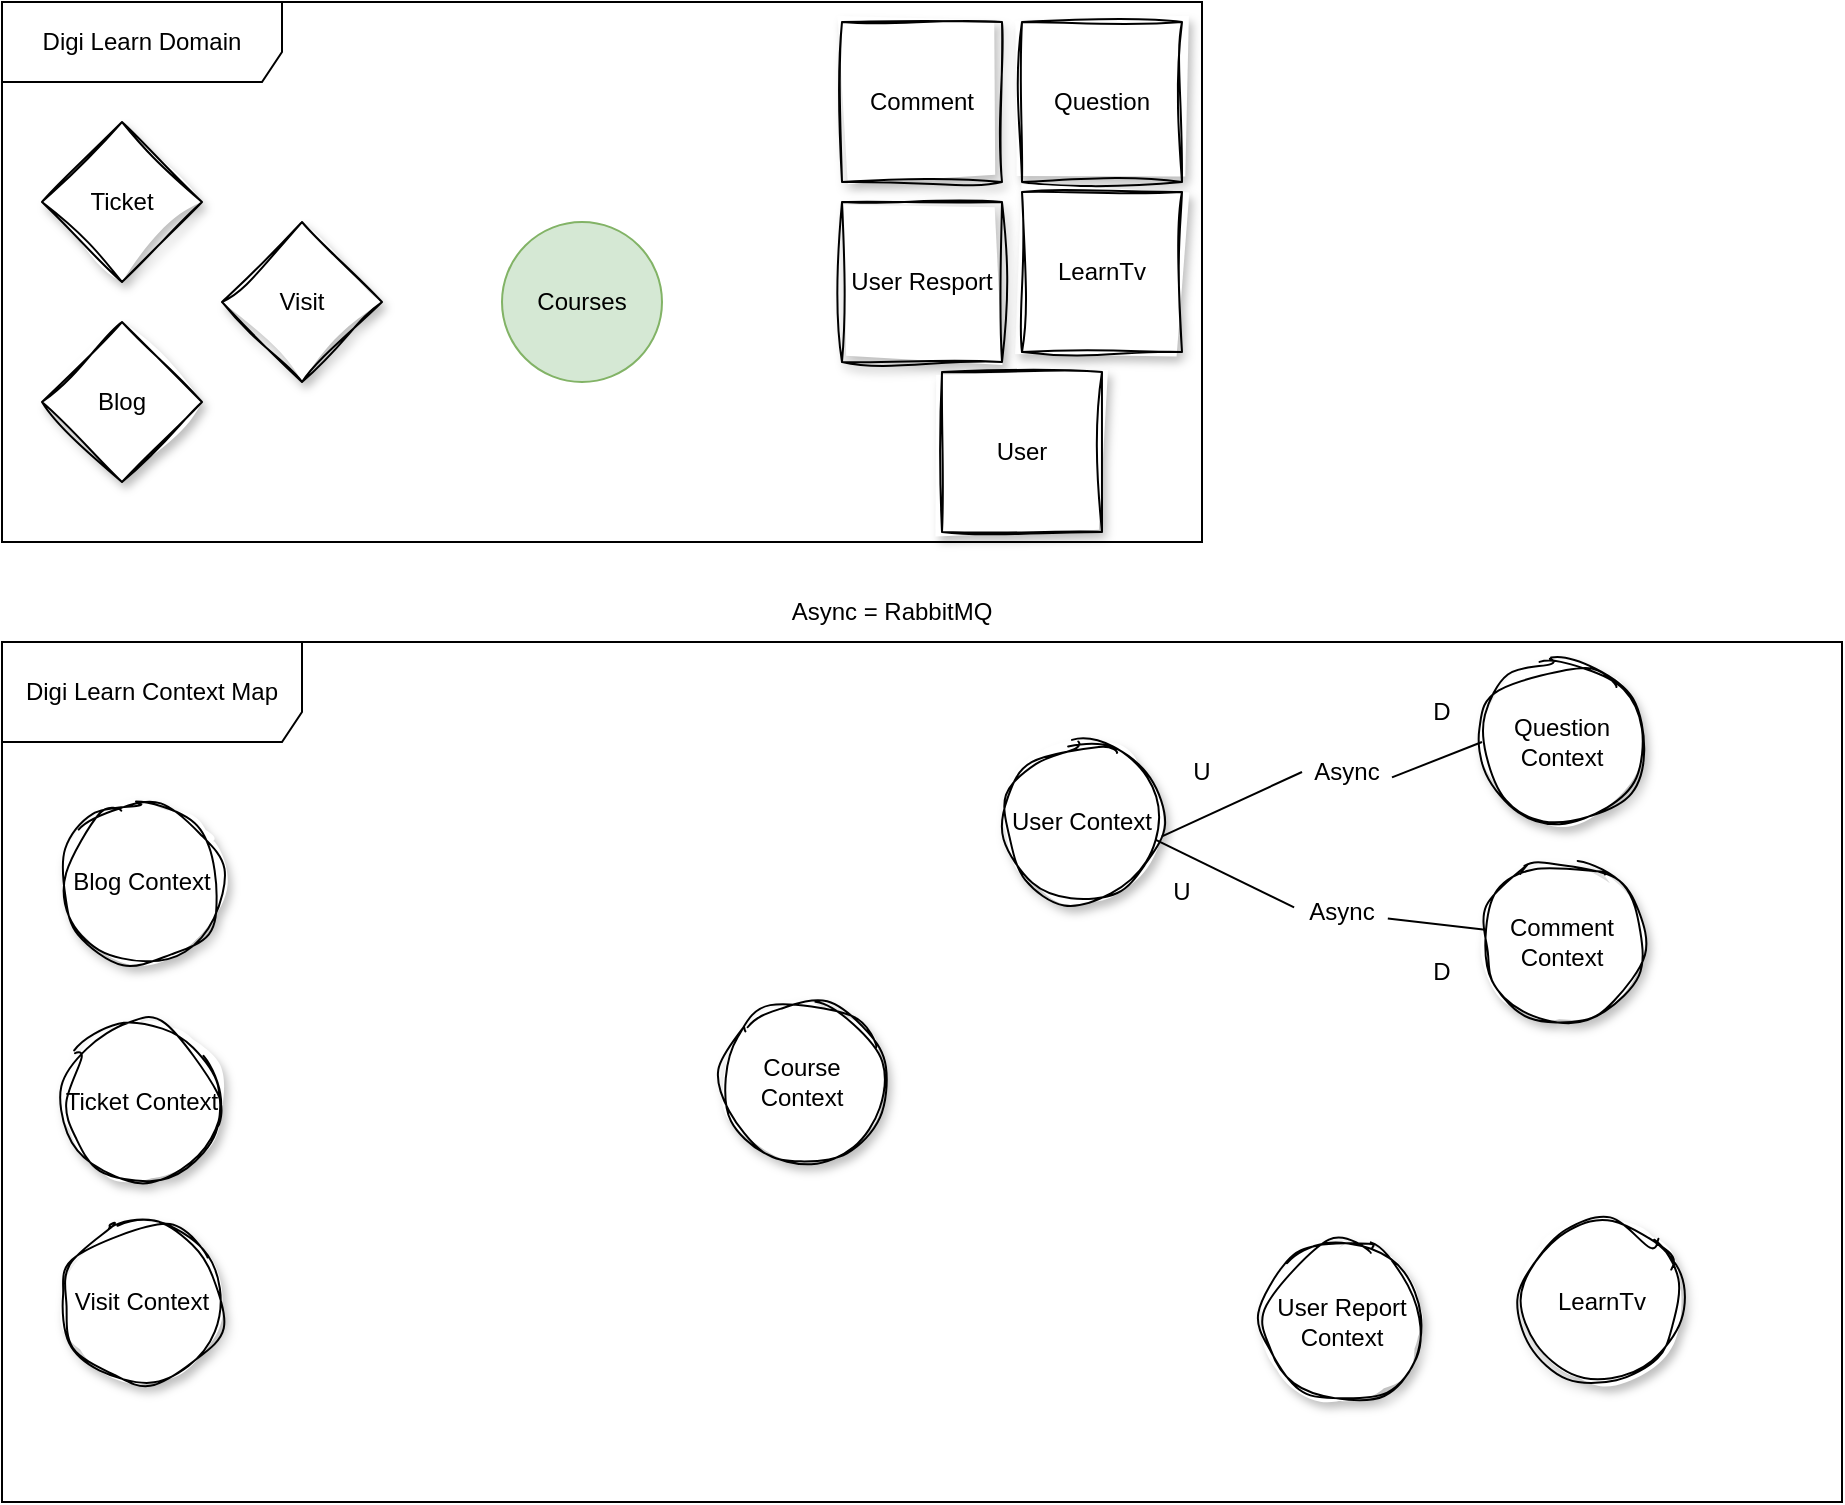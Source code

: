 <mxfile version="24.7.8">
  <diagram name="Page-1" id="Jjj7ek-KuL018d7SQOQT">
    <mxGraphModel dx="1195" dy="697" grid="1" gridSize="10" guides="1" tooltips="1" connect="1" arrows="1" fold="1" page="1" pageScale="1" pageWidth="2339" pageHeight="3300" math="0" shadow="0">
      <root>
        <mxCell id="0" />
        <mxCell id="1" parent="0" />
        <mxCell id="K2z-rz4bzlWe7hTrbQhQ-1" value="" style="group" vertex="1" connectable="0" parent="1">
          <mxGeometry x="260" y="50" width="600" height="270" as="geometry" />
        </mxCell>
        <mxCell id="wyLcdVLkkpY65PXuH2E_-1" value="Digi Learn Domain" style="shape=umlFrame;whiteSpace=wrap;html=1;pointerEvents=0;width=140;height=40;" parent="K2z-rz4bzlWe7hTrbQhQ-1" vertex="1">
          <mxGeometry width="600" height="270" as="geometry" />
        </mxCell>
        <mxCell id="wyLcdVLkkpY65PXuH2E_-2" value="Courses" style="ellipse;whiteSpace=wrap;html=1;aspect=fixed;fillColor=#d5e8d4;strokeColor=#82b366;" parent="K2z-rz4bzlWe7hTrbQhQ-1" vertex="1">
          <mxGeometry x="250" y="110" width="80" height="80" as="geometry" />
        </mxCell>
        <mxCell id="wyLcdVLkkpY65PXuH2E_-3" value="Ticket" style="rhombus;whiteSpace=wrap;html=1;sketch=1;curveFitting=1;jiggle=2;shadow=1;" parent="K2z-rz4bzlWe7hTrbQhQ-1" vertex="1">
          <mxGeometry x="20" y="60" width="80" height="80" as="geometry" />
        </mxCell>
        <mxCell id="wyLcdVLkkpY65PXuH2E_-4" value="Blog" style="rhombus;whiteSpace=wrap;html=1;shadow=1;rounded=0;sketch=1;curveFitting=1;jiggle=2;" parent="K2z-rz4bzlWe7hTrbQhQ-1" vertex="1">
          <mxGeometry x="20" y="160" width="80" height="80" as="geometry" />
        </mxCell>
        <mxCell id="wyLcdVLkkpY65PXuH2E_-5" value="Question" style="whiteSpace=wrap;html=1;aspect=fixed;shadow=1;sketch=1;curveFitting=1;jiggle=2;" parent="K2z-rz4bzlWe7hTrbQhQ-1" vertex="1">
          <mxGeometry x="510" y="10" width="80" height="80" as="geometry" />
        </mxCell>
        <mxCell id="wyLcdVLkkpY65PXuH2E_-6" value="LearnTv" style="whiteSpace=wrap;html=1;aspect=fixed;sketch=1;curveFitting=1;jiggle=2;shadow=1;" parent="K2z-rz4bzlWe7hTrbQhQ-1" vertex="1">
          <mxGeometry x="510" y="95" width="80" height="80" as="geometry" />
        </mxCell>
        <mxCell id="wyLcdVLkkpY65PXuH2E_-7" value="Visit" style="rhombus;whiteSpace=wrap;html=1;shadow=1;rounded=0;sketch=1;curveFitting=1;jiggle=2;" parent="K2z-rz4bzlWe7hTrbQhQ-1" vertex="1">
          <mxGeometry x="110" y="110" width="80" height="80" as="geometry" />
        </mxCell>
        <mxCell id="wyLcdVLkkpY65PXuH2E_-8" value="Comment" style="whiteSpace=wrap;html=1;aspect=fixed;sketch=1;curveFitting=1;jiggle=2;shadow=1;" parent="K2z-rz4bzlWe7hTrbQhQ-1" vertex="1">
          <mxGeometry x="420" y="10" width="80" height="80" as="geometry" />
        </mxCell>
        <mxCell id="wyLcdVLkkpY65PXuH2E_-9" value="User Resport" style="whiteSpace=wrap;html=1;aspect=fixed;sketch=1;curveFitting=1;jiggle=2;shadow=1;" parent="K2z-rz4bzlWe7hTrbQhQ-1" vertex="1">
          <mxGeometry x="420" y="100" width="80" height="80" as="geometry" />
        </mxCell>
        <mxCell id="K2z-rz4bzlWe7hTrbQhQ-11" value="User" style="whiteSpace=wrap;html=1;aspect=fixed;sketch=1;curveFitting=1;jiggle=2;shadow=1;" vertex="1" parent="K2z-rz4bzlWe7hTrbQhQ-1">
          <mxGeometry x="470" y="185" width="80" height="80" as="geometry" />
        </mxCell>
        <mxCell id="K2z-rz4bzlWe7hTrbQhQ-2" value="Digi Learn Context Map" style="shape=umlFrame;whiteSpace=wrap;html=1;pointerEvents=0;width=150;height=50;" vertex="1" parent="1">
          <mxGeometry x="260" y="370" width="920" height="430" as="geometry" />
        </mxCell>
        <mxCell id="K2z-rz4bzlWe7hTrbQhQ-3" value="Comment Context" style="ellipse;whiteSpace=wrap;html=1;aspect=fixed;shadow=1;sketch=1;curveFitting=1;jiggle=2;" vertex="1" parent="1">
          <mxGeometry x="1000" y="480" width="80" height="80" as="geometry" />
        </mxCell>
        <mxCell id="K2z-rz4bzlWe7hTrbQhQ-4" value="Question Context" style="ellipse;whiteSpace=wrap;html=1;aspect=fixed;shadow=1;sketch=1;curveFitting=1;jiggle=2;" vertex="1" parent="1">
          <mxGeometry x="1000" y="380" width="80" height="80" as="geometry" />
        </mxCell>
        <mxCell id="K2z-rz4bzlWe7hTrbQhQ-5" value="User Report Context" style="ellipse;whiteSpace=wrap;html=1;aspect=fixed;shadow=1;sketch=1;curveFitting=1;jiggle=2;" vertex="1" parent="1">
          <mxGeometry x="890" y="670" width="80" height="80" as="geometry" />
        </mxCell>
        <mxCell id="K2z-rz4bzlWe7hTrbQhQ-6" value="LearnTv" style="ellipse;whiteSpace=wrap;html=1;aspect=fixed;shadow=1;sketch=1;curveFitting=1;jiggle=2;" vertex="1" parent="1">
          <mxGeometry x="1020" y="660" width="80" height="80" as="geometry" />
        </mxCell>
        <mxCell id="K2z-rz4bzlWe7hTrbQhQ-7" value="Course Context" style="ellipse;whiteSpace=wrap;html=1;aspect=fixed;shadow=1;sketch=1;curveFitting=1;jiggle=2;" vertex="1" parent="1">
          <mxGeometry x="620" y="550" width="80" height="80" as="geometry" />
        </mxCell>
        <mxCell id="K2z-rz4bzlWe7hTrbQhQ-8" value="Visit Context" style="ellipse;whiteSpace=wrap;html=1;aspect=fixed;shadow=1;sketch=1;curveFitting=1;jiggle=2;" vertex="1" parent="1">
          <mxGeometry x="290" y="660" width="80" height="80" as="geometry" />
        </mxCell>
        <mxCell id="K2z-rz4bzlWe7hTrbQhQ-9" value="Blog Context" style="ellipse;whiteSpace=wrap;html=1;aspect=fixed;shadow=1;sketch=1;curveFitting=1;jiggle=2;" vertex="1" parent="1">
          <mxGeometry x="290" y="450" width="80" height="80" as="geometry" />
        </mxCell>
        <mxCell id="K2z-rz4bzlWe7hTrbQhQ-10" value="Ticket Context" style="ellipse;whiteSpace=wrap;html=1;aspect=fixed;shadow=1;sketch=1;curveFitting=1;jiggle=2;" vertex="1" parent="1">
          <mxGeometry x="290" y="560" width="80" height="80" as="geometry" />
        </mxCell>
        <mxCell id="K2z-rz4bzlWe7hTrbQhQ-12" value="User Context" style="ellipse;whiteSpace=wrap;html=1;aspect=fixed;shadow=1;sketch=1;curveFitting=1;jiggle=2;" vertex="1" parent="1">
          <mxGeometry x="760" y="420" width="80" height="80" as="geometry" />
        </mxCell>
        <mxCell id="K2z-rz4bzlWe7hTrbQhQ-13" value="" style="endArrow=none;html=1;rounded=0;entryX=1;entryY=0.59;entryDx=0;entryDy=0;entryPerimeter=0;exitX=0;exitY=0.5;exitDx=0;exitDy=0;" edge="1" parent="1" source="K2z-rz4bzlWe7hTrbQhQ-17" target="K2z-rz4bzlWe7hTrbQhQ-12">
          <mxGeometry width="50" height="50" relative="1" as="geometry">
            <mxPoint x="610" y="500" as="sourcePoint" />
            <mxPoint x="660" y="450" as="targetPoint" />
          </mxGeometry>
        </mxCell>
        <mxCell id="K2z-rz4bzlWe7hTrbQhQ-14" value="" style="endArrow=none;html=1;rounded=0;entryX=0.958;entryY=0.61;entryDx=0;entryDy=0;entryPerimeter=0;exitX=0.021;exitY=0.423;exitDx=0;exitDy=0;exitPerimeter=0;" edge="1" parent="1" source="K2z-rz4bzlWe7hTrbQhQ-16" target="K2z-rz4bzlWe7hTrbQhQ-12">
          <mxGeometry width="50" height="50" relative="1" as="geometry">
            <mxPoint x="1010" y="430" as="sourcePoint" />
            <mxPoint x="850" y="477" as="targetPoint" />
          </mxGeometry>
        </mxCell>
        <mxCell id="K2z-rz4bzlWe7hTrbQhQ-15" value="Async = RabbitMQ" style="text;html=1;align=center;verticalAlign=middle;whiteSpace=wrap;rounded=0;" vertex="1" parent="1">
          <mxGeometry x="650" y="340" width="110" height="30" as="geometry" />
        </mxCell>
        <mxCell id="K2z-rz4bzlWe7hTrbQhQ-18" value="" style="endArrow=none;html=1;rounded=0;entryX=1;entryY=0.59;entryDx=0;entryDy=0;entryPerimeter=0;exitX=0;exitY=0.5;exitDx=0;exitDy=0;" edge="1" parent="1" source="K2z-rz4bzlWe7hTrbQhQ-4" target="K2z-rz4bzlWe7hTrbQhQ-17">
          <mxGeometry width="50" height="50" relative="1" as="geometry">
            <mxPoint x="1000" y="420" as="sourcePoint" />
            <mxPoint x="840" y="467" as="targetPoint" />
          </mxGeometry>
        </mxCell>
        <mxCell id="K2z-rz4bzlWe7hTrbQhQ-17" value="Async" style="text;html=1;align=center;verticalAlign=middle;whiteSpace=wrap;rounded=0;" vertex="1" parent="1">
          <mxGeometry x="910" y="420" width="45" height="30" as="geometry" />
        </mxCell>
        <mxCell id="K2z-rz4bzlWe7hTrbQhQ-19" value="U" style="text;html=1;align=center;verticalAlign=middle;whiteSpace=wrap;rounded=0;" vertex="1" parent="1">
          <mxGeometry x="840" y="420" width="40" height="30" as="geometry" />
        </mxCell>
        <mxCell id="K2z-rz4bzlWe7hTrbQhQ-20" value="" style="endArrow=none;html=1;rounded=0;entryX=0.958;entryY=0.61;entryDx=0;entryDy=0;entryPerimeter=0;exitX=0.021;exitY=0.423;exitDx=0;exitDy=0;exitPerimeter=0;" edge="1" parent="1" source="K2z-rz4bzlWe7hTrbQhQ-3" target="K2z-rz4bzlWe7hTrbQhQ-16">
          <mxGeometry width="50" height="50" relative="1" as="geometry">
            <mxPoint x="1002" y="514" as="sourcePoint" />
            <mxPoint x="837" y="469" as="targetPoint" />
          </mxGeometry>
        </mxCell>
        <mxCell id="K2z-rz4bzlWe7hTrbQhQ-16" value="Async" style="text;html=1;align=center;verticalAlign=middle;whiteSpace=wrap;rounded=0;" vertex="1" parent="1">
          <mxGeometry x="905" y="490" width="50" height="30" as="geometry" />
        </mxCell>
        <mxCell id="K2z-rz4bzlWe7hTrbQhQ-21" value="U" style="text;html=1;align=center;verticalAlign=middle;whiteSpace=wrap;rounded=0;" vertex="1" parent="1">
          <mxGeometry x="830" y="480" width="40" height="30" as="geometry" />
        </mxCell>
        <mxCell id="K2z-rz4bzlWe7hTrbQhQ-22" value="D" style="text;html=1;align=center;verticalAlign=middle;whiteSpace=wrap;rounded=0;" vertex="1" parent="1">
          <mxGeometry x="960" y="520" width="40" height="30" as="geometry" />
        </mxCell>
        <mxCell id="K2z-rz4bzlWe7hTrbQhQ-23" value="D" style="text;html=1;align=center;verticalAlign=middle;whiteSpace=wrap;rounded=0;" vertex="1" parent="1">
          <mxGeometry x="960" y="390" width="40" height="30" as="geometry" />
        </mxCell>
      </root>
    </mxGraphModel>
  </diagram>
</mxfile>
